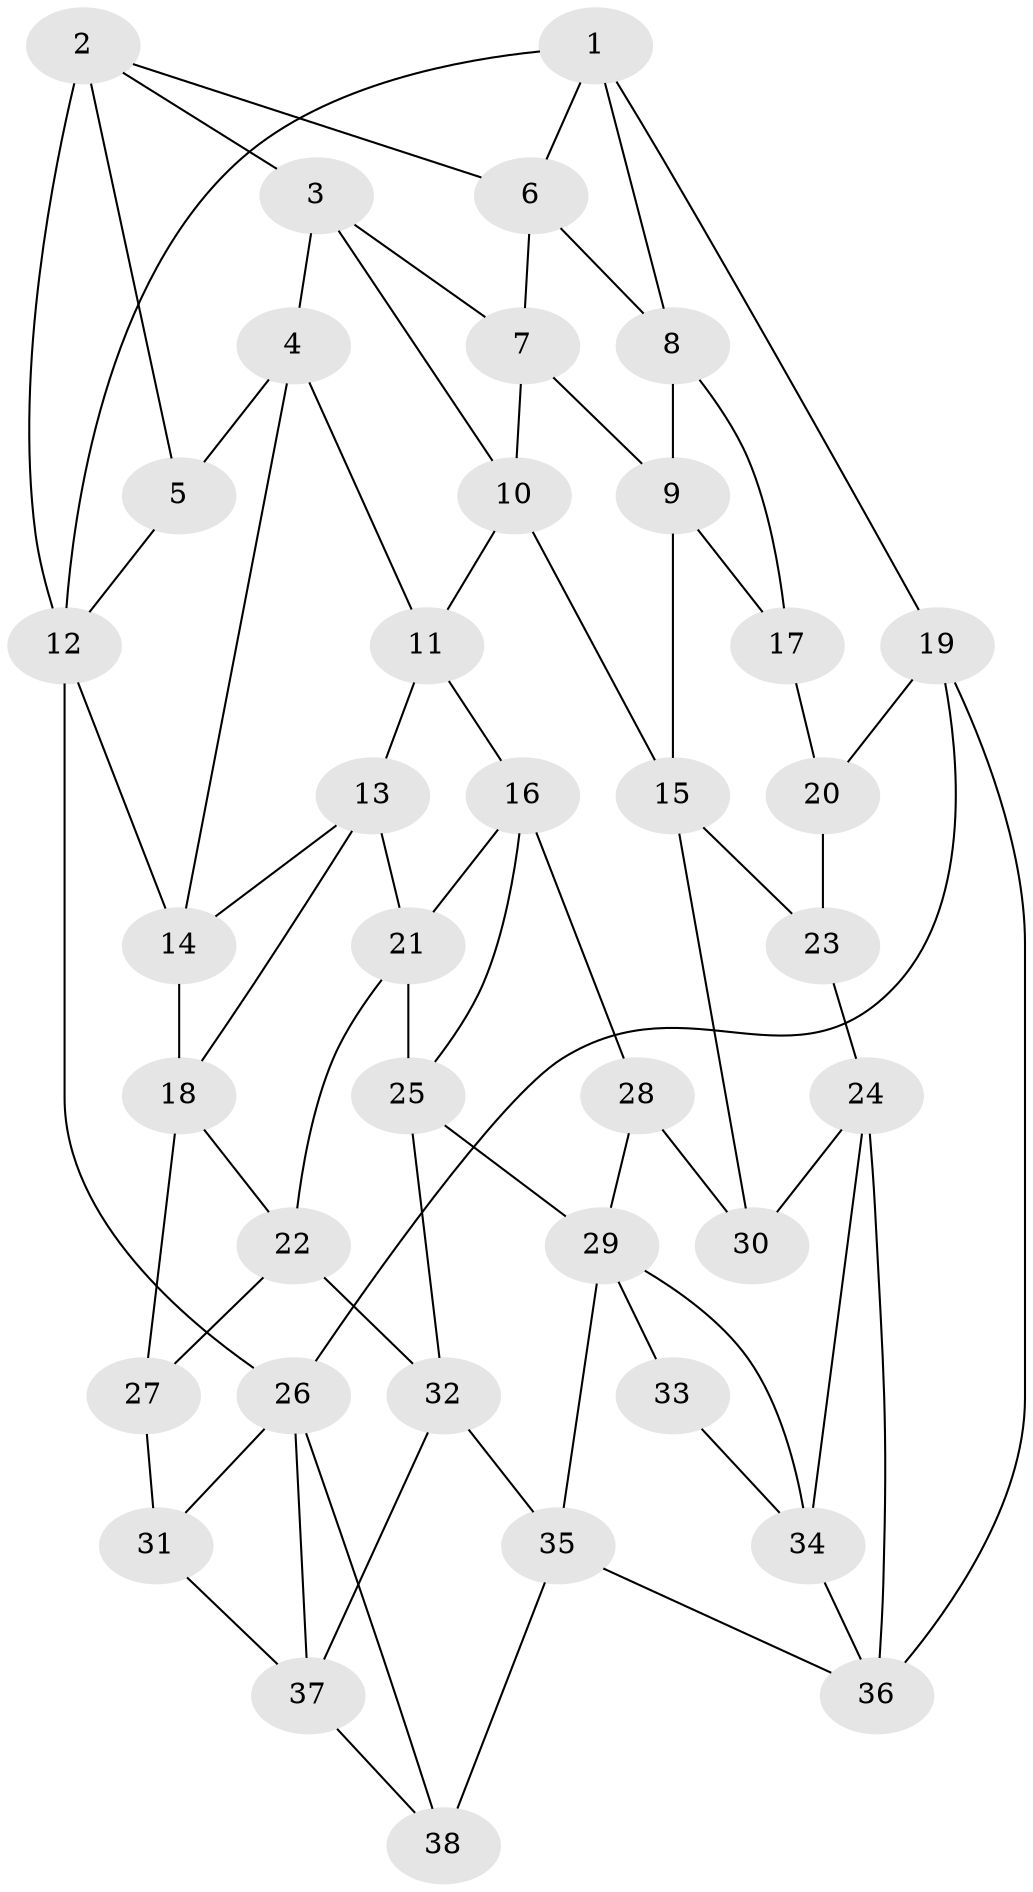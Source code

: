 // original degree distribution, {3: 0.039473684210526314, 6: 0.25, 4: 0.25, 5: 0.4605263157894737}
// Generated by graph-tools (version 1.1) at 2025/27/03/09/25 03:27:09]
// undirected, 38 vertices, 72 edges
graph export_dot {
graph [start="1"]
  node [color=gray90,style=filled];
  1;
  2;
  3;
  4;
  5;
  6;
  7;
  8;
  9;
  10;
  11;
  12;
  13;
  14;
  15;
  16;
  17;
  18;
  19;
  20;
  21;
  22;
  23;
  24;
  25;
  26;
  27;
  28;
  29;
  30;
  31;
  32;
  33;
  34;
  35;
  36;
  37;
  38;
  1 -- 6 [weight=1.0];
  1 -- 8 [weight=1.0];
  1 -- 12 [weight=1.0];
  1 -- 19 [weight=1.0];
  2 -- 3 [weight=1.0];
  2 -- 5 [weight=2.0];
  2 -- 6 [weight=1.0];
  2 -- 12 [weight=1.0];
  3 -- 4 [weight=1.0];
  3 -- 7 [weight=1.0];
  3 -- 10 [weight=1.0];
  4 -- 5 [weight=1.0];
  4 -- 11 [weight=1.0];
  4 -- 14 [weight=1.0];
  5 -- 12 [weight=1.0];
  6 -- 7 [weight=1.0];
  6 -- 8 [weight=1.0];
  7 -- 9 [weight=1.0];
  7 -- 10 [weight=1.0];
  8 -- 9 [weight=1.0];
  8 -- 17 [weight=1.0];
  9 -- 15 [weight=1.0];
  9 -- 17 [weight=1.0];
  10 -- 11 [weight=1.0];
  10 -- 15 [weight=1.0];
  11 -- 13 [weight=1.0];
  11 -- 16 [weight=1.0];
  12 -- 14 [weight=1.0];
  12 -- 26 [weight=1.0];
  13 -- 14 [weight=1.0];
  13 -- 18 [weight=1.0];
  13 -- 21 [weight=1.0];
  14 -- 18 [weight=1.0];
  15 -- 23 [weight=1.0];
  15 -- 30 [weight=1.0];
  16 -- 21 [weight=1.0];
  16 -- 25 [weight=1.0];
  16 -- 28 [weight=1.0];
  17 -- 20 [weight=1.0];
  18 -- 22 [weight=1.0];
  18 -- 27 [weight=1.0];
  19 -- 20 [weight=1.0];
  19 -- 26 [weight=1.0];
  19 -- 36 [weight=1.0];
  20 -- 23 [weight=2.0];
  21 -- 22 [weight=1.0];
  21 -- 25 [weight=1.0];
  22 -- 27 [weight=1.0];
  22 -- 32 [weight=1.0];
  23 -- 24 [weight=1.0];
  24 -- 30 [weight=1.0];
  24 -- 34 [weight=1.0];
  24 -- 36 [weight=1.0];
  25 -- 29 [weight=1.0];
  25 -- 32 [weight=1.0];
  26 -- 31 [weight=1.0];
  26 -- 37 [weight=1.0];
  26 -- 38 [weight=1.0];
  27 -- 31 [weight=2.0];
  28 -- 29 [weight=1.0];
  28 -- 30 [weight=2.0];
  29 -- 33 [weight=1.0];
  29 -- 34 [weight=1.0];
  29 -- 35 [weight=1.0];
  31 -- 37 [weight=1.0];
  32 -- 35 [weight=1.0];
  32 -- 37 [weight=1.0];
  33 -- 34 [weight=1.0];
  34 -- 36 [weight=1.0];
  35 -- 36 [weight=1.0];
  35 -- 38 [weight=1.0];
  37 -- 38 [weight=1.0];
}
